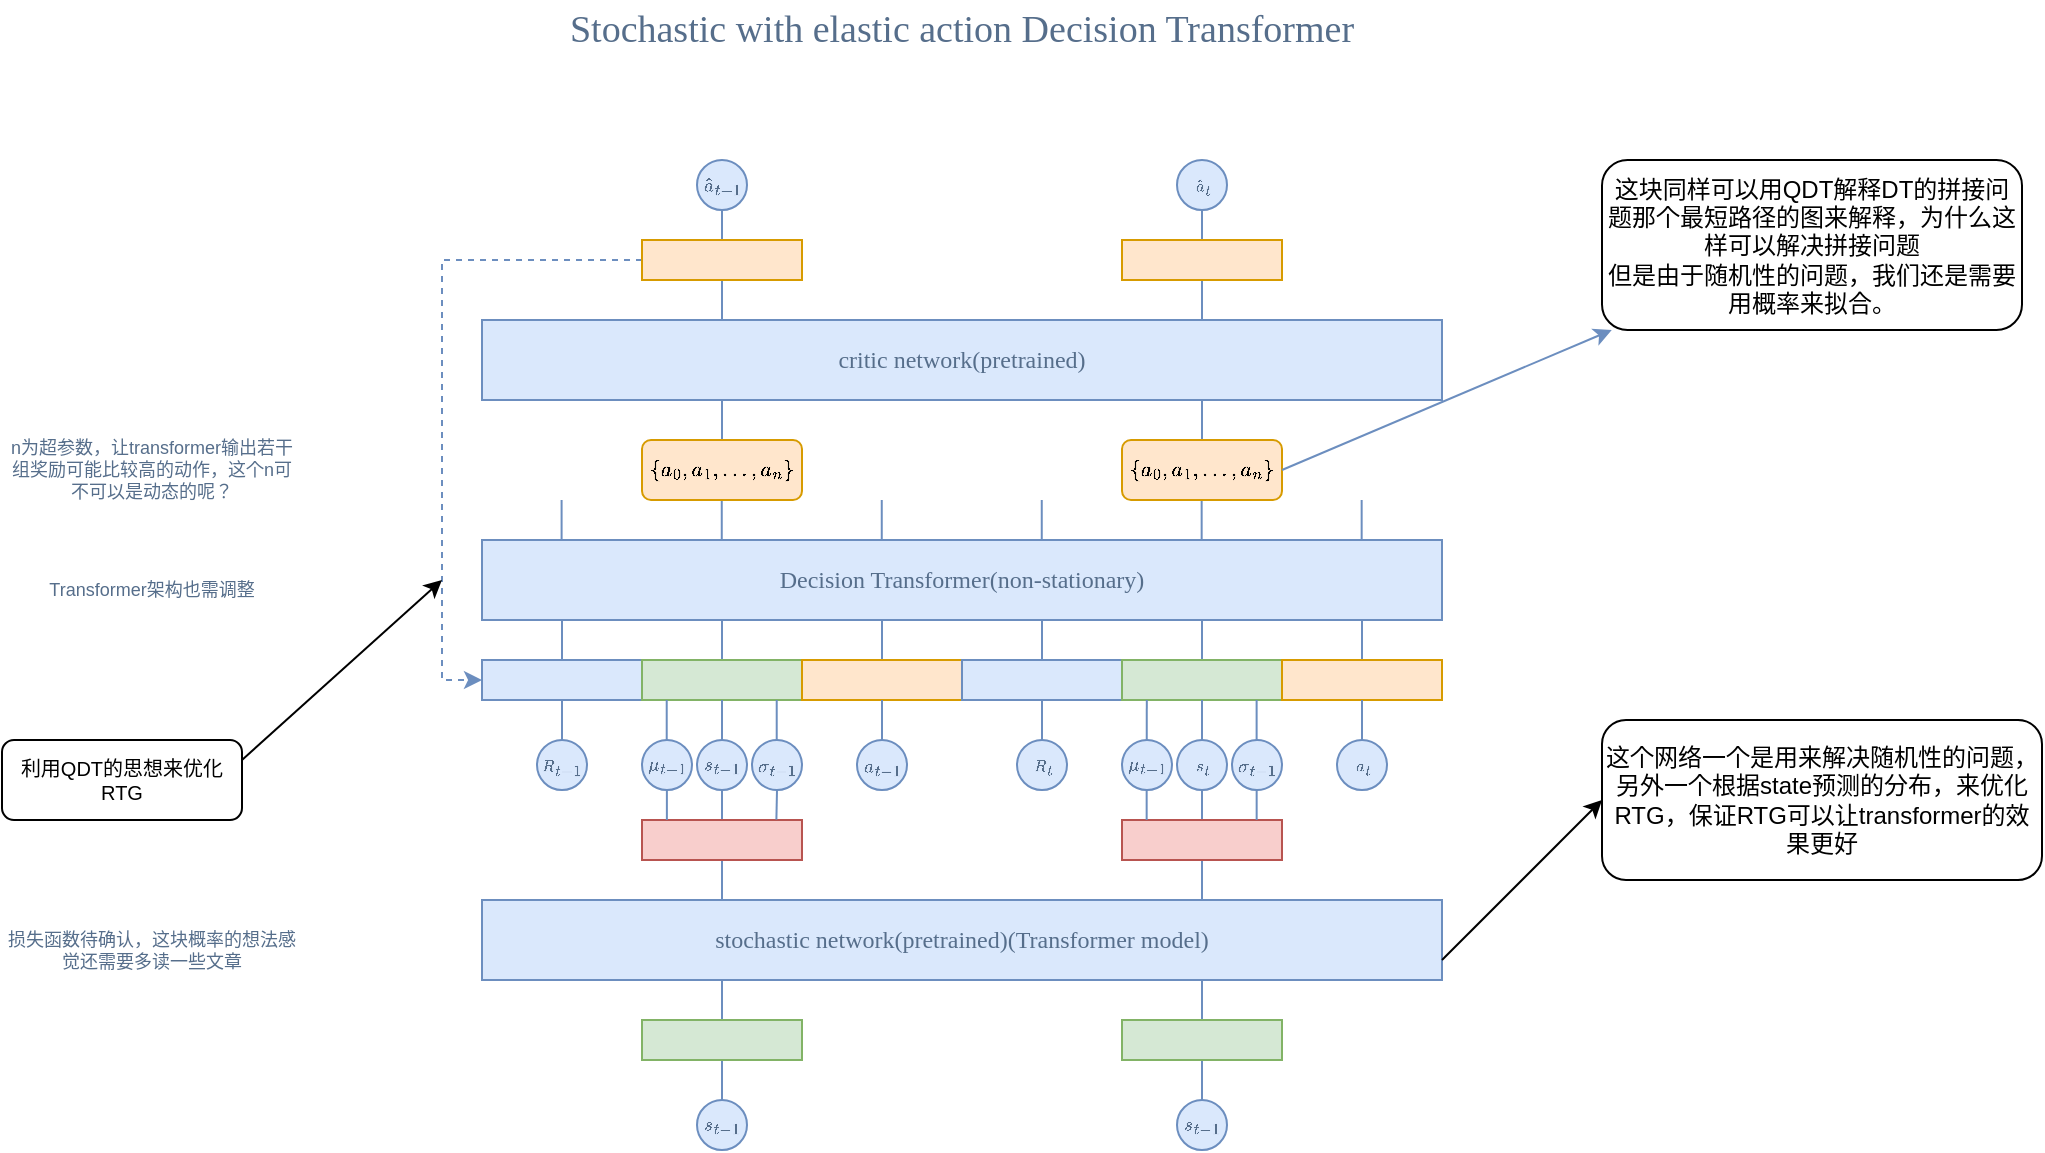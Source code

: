 <mxfile version="24.4.4" type="github">
  <diagram name="第 1 页" id="aqMNl-bvQ39ERQNsg_rg">
    <mxGraphModel dx="2089" dy="714" grid="1" gridSize="10" guides="1" tooltips="1" connect="1" arrows="1" fold="1" page="1" pageScale="1" pageWidth="827" pageHeight="1169" math="1" shadow="0">
      <root>
        <mxCell id="0" />
        <mxCell id="1" parent="0" />
        <mxCell id="5GAEW1r81nBdfO-N4fRW-1" value="Decision Transformer(non-stationary)" style="rounded=0;whiteSpace=wrap;html=1;fillColor=#dae8fc;strokeColor=#6c8ebf;fontFamily=Tahoma;fontStyle=0;fontColor=#566E8B;" vertex="1" parent="1">
          <mxGeometry x="160" y="400" width="480" height="40" as="geometry" />
        </mxCell>
        <mxCell id="5GAEW1r81nBdfO-N4fRW-24" style="edgeStyle=orthogonalEdgeStyle;rounded=0;orthogonalLoop=1;jettySize=auto;html=1;exitX=0.5;exitY=0;exitDx=0;exitDy=0;endArrow=none;endFill=0;fillColor=#dae8fc;strokeColor=#6c8ebf;" edge="1" parent="1" source="5GAEW1r81nBdfO-N4fRW-2">
          <mxGeometry relative="1" as="geometry">
            <mxPoint x="200" y="440" as="targetPoint" />
          </mxGeometry>
        </mxCell>
        <mxCell id="5GAEW1r81nBdfO-N4fRW-2" value="" style="rounded=0;whiteSpace=wrap;html=1;fillColor=#dae8fc;strokeColor=#6c8ebf;" vertex="1" parent="1">
          <mxGeometry x="160" y="460" width="80" height="20" as="geometry" />
        </mxCell>
        <mxCell id="5GAEW1r81nBdfO-N4fRW-17" style="edgeStyle=orthogonalEdgeStyle;rounded=0;orthogonalLoop=1;jettySize=auto;html=1;exitX=0.5;exitY=0;exitDx=0;exitDy=0;entryX=0.25;entryY=1;entryDx=0;entryDy=0;endArrow=none;endFill=0;fillColor=#dae8fc;strokeColor=#6c8ebf;" edge="1" parent="1" source="5GAEW1r81nBdfO-N4fRW-3" target="5GAEW1r81nBdfO-N4fRW-1">
          <mxGeometry relative="1" as="geometry" />
        </mxCell>
        <mxCell id="5GAEW1r81nBdfO-N4fRW-3" value="" style="rounded=0;whiteSpace=wrap;html=1;fillColor=#d5e8d4;strokeColor=#82b366;" vertex="1" parent="1">
          <mxGeometry x="240" y="460" width="80" height="20" as="geometry" />
        </mxCell>
        <mxCell id="5GAEW1r81nBdfO-N4fRW-18" style="edgeStyle=orthogonalEdgeStyle;rounded=0;orthogonalLoop=1;jettySize=auto;html=1;exitX=0.5;exitY=0;exitDx=0;exitDy=0;endArrow=none;endFill=0;fillColor=#dae8fc;strokeColor=#6c8ebf;" edge="1" parent="1" source="5GAEW1r81nBdfO-N4fRW-4">
          <mxGeometry relative="1" as="geometry">
            <mxPoint x="360" y="440" as="targetPoint" />
          </mxGeometry>
        </mxCell>
        <mxCell id="5GAEW1r81nBdfO-N4fRW-4" value="" style="rounded=0;whiteSpace=wrap;html=1;fillColor=#ffe6cc;strokeColor=#d79b00;" vertex="1" parent="1">
          <mxGeometry x="320" y="460" width="80" height="20" as="geometry" />
        </mxCell>
        <mxCell id="5GAEW1r81nBdfO-N4fRW-19" style="edgeStyle=orthogonalEdgeStyle;rounded=0;orthogonalLoop=1;jettySize=auto;html=1;exitX=0.5;exitY=0;exitDx=0;exitDy=0;endArrow=none;endFill=0;fillColor=#dae8fc;strokeColor=#6c8ebf;" edge="1" parent="1" source="5GAEW1r81nBdfO-N4fRW-5">
          <mxGeometry relative="1" as="geometry">
            <mxPoint x="440" y="440" as="targetPoint" />
          </mxGeometry>
        </mxCell>
        <mxCell id="5GAEW1r81nBdfO-N4fRW-5" value="" style="rounded=0;whiteSpace=wrap;html=1;fillColor=#dae8fc;strokeColor=#6c8ebf;" vertex="1" parent="1">
          <mxGeometry x="400" y="460" width="80" height="20" as="geometry" />
        </mxCell>
        <mxCell id="5GAEW1r81nBdfO-N4fRW-20" style="edgeStyle=orthogonalEdgeStyle;rounded=0;orthogonalLoop=1;jettySize=auto;html=1;exitX=0.5;exitY=0;exitDx=0;exitDy=0;entryX=0.75;entryY=1;entryDx=0;entryDy=0;endArrow=none;endFill=0;fillColor=#dae8fc;strokeColor=#6c8ebf;" edge="1" parent="1" source="5GAEW1r81nBdfO-N4fRW-6" target="5GAEW1r81nBdfO-N4fRW-1">
          <mxGeometry relative="1" as="geometry" />
        </mxCell>
        <mxCell id="5GAEW1r81nBdfO-N4fRW-6" value="" style="rounded=0;whiteSpace=wrap;html=1;fillColor=#d5e8d4;strokeColor=#82b366;" vertex="1" parent="1">
          <mxGeometry x="480" y="460" width="80" height="20" as="geometry" />
        </mxCell>
        <mxCell id="5GAEW1r81nBdfO-N4fRW-21" style="edgeStyle=orthogonalEdgeStyle;rounded=0;orthogonalLoop=1;jettySize=auto;html=1;exitX=0.5;exitY=0;exitDx=0;exitDy=0;endArrow=none;endFill=0;fillColor=#dae8fc;strokeColor=#6c8ebf;" edge="1" parent="1" source="5GAEW1r81nBdfO-N4fRW-7">
          <mxGeometry relative="1" as="geometry">
            <mxPoint x="600" y="440" as="targetPoint" />
          </mxGeometry>
        </mxCell>
        <mxCell id="5GAEW1r81nBdfO-N4fRW-7" value="" style="rounded=0;whiteSpace=wrap;html=1;fillColor=#ffe6cc;strokeColor=#d79b00;" vertex="1" parent="1">
          <mxGeometry x="560" y="460" width="80" height="20" as="geometry" />
        </mxCell>
        <mxCell id="5GAEW1r81nBdfO-N4fRW-25" style="edgeStyle=orthogonalEdgeStyle;rounded=0;orthogonalLoop=1;jettySize=auto;html=1;exitX=0.5;exitY=0;exitDx=0;exitDy=0;entryX=0.5;entryY=1;entryDx=0;entryDy=0;endArrow=none;endFill=0;fillColor=#dae8fc;strokeColor=#6c8ebf;" edge="1" parent="1" source="5GAEW1r81nBdfO-N4fRW-22" target="5GAEW1r81nBdfO-N4fRW-2">
          <mxGeometry relative="1" as="geometry" />
        </mxCell>
        <mxCell id="5GAEW1r81nBdfO-N4fRW-22" value="$$R_{t-1}$$" style="ellipse;whiteSpace=wrap;html=1;aspect=fixed;fillColor=#dae8fc;strokeColor=#6c8ebf;fontSize=8;fontFamily=Tahoma;fontColor=#566E8B;" vertex="1" parent="1">
          <mxGeometry x="187.5" y="500" width="25" height="25" as="geometry" />
        </mxCell>
        <mxCell id="5GAEW1r81nBdfO-N4fRW-31" style="edgeStyle=orthogonalEdgeStyle;rounded=0;orthogonalLoop=1;jettySize=auto;html=1;exitX=0.5;exitY=0;exitDx=0;exitDy=0;entryX=0.5;entryY=1;entryDx=0;entryDy=0;endArrow=none;endFill=0;fillColor=#dae8fc;strokeColor=#6c8ebf;" edge="1" parent="1" source="5GAEW1r81nBdfO-N4fRW-26" target="5GAEW1r81nBdfO-N4fRW-3">
          <mxGeometry relative="1" as="geometry" />
        </mxCell>
        <mxCell id="5GAEW1r81nBdfO-N4fRW-85" style="edgeStyle=orthogonalEdgeStyle;rounded=0;orthogonalLoop=1;jettySize=auto;html=1;exitX=0.5;exitY=1;exitDx=0;exitDy=0;entryX=0.5;entryY=0;entryDx=0;entryDy=0;fillColor=#dae8fc;strokeColor=#6c8ebf;endArrow=none;endFill=0;" edge="1" parent="1" source="5GAEW1r81nBdfO-N4fRW-26" target="5GAEW1r81nBdfO-N4fRW-79">
          <mxGeometry relative="1" as="geometry" />
        </mxCell>
        <mxCell id="5GAEW1r81nBdfO-N4fRW-26" value="$$s_{t-1}$$" style="ellipse;whiteSpace=wrap;html=1;aspect=fixed;fillColor=#dae8fc;strokeColor=#6c8ebf;fontSize=8;fontColor=#566E8B;" vertex="1" parent="1">
          <mxGeometry x="267.5" y="500" width="25" height="25" as="geometry" />
        </mxCell>
        <mxCell id="5GAEW1r81nBdfO-N4fRW-32" style="edgeStyle=orthogonalEdgeStyle;rounded=0;orthogonalLoop=1;jettySize=auto;html=1;exitX=0.5;exitY=0;exitDx=0;exitDy=0;entryX=0.5;entryY=1;entryDx=0;entryDy=0;endArrow=none;endFill=0;fillColor=#dae8fc;strokeColor=#6c8ebf;" edge="1" parent="1" source="5GAEW1r81nBdfO-N4fRW-27" target="5GAEW1r81nBdfO-N4fRW-4">
          <mxGeometry relative="1" as="geometry" />
        </mxCell>
        <mxCell id="5GAEW1r81nBdfO-N4fRW-27" value="$$a_{t-1}$$" style="ellipse;whiteSpace=wrap;html=1;aspect=fixed;fillColor=#dae8fc;strokeColor=#6c8ebf;fontSize=8;fontColor=#566E8B;" vertex="1" parent="1">
          <mxGeometry x="347.5" y="500" width="25" height="25" as="geometry" />
        </mxCell>
        <mxCell id="5GAEW1r81nBdfO-N4fRW-33" style="edgeStyle=orthogonalEdgeStyle;rounded=0;orthogonalLoop=1;jettySize=auto;html=1;exitX=0.5;exitY=0;exitDx=0;exitDy=0;entryX=0.5;entryY=1;entryDx=0;entryDy=0;fillColor=#dae8fc;strokeColor=#6c8ebf;endArrow=none;endFill=0;" edge="1" parent="1" source="5GAEW1r81nBdfO-N4fRW-28" target="5GAEW1r81nBdfO-N4fRW-5">
          <mxGeometry relative="1" as="geometry" />
        </mxCell>
        <mxCell id="5GAEW1r81nBdfO-N4fRW-28" value="&lt;span style=&quot;font-family: Tahoma;&quot;&gt;$$R_{t}$$&lt;/span&gt;" style="ellipse;whiteSpace=wrap;html=1;aspect=fixed;fillColor=#dae8fc;strokeColor=#6c8ebf;fontSize=8;fontColor=#566E8B;" vertex="1" parent="1">
          <mxGeometry x="427.5" y="500" width="25" height="25" as="geometry" />
        </mxCell>
        <mxCell id="5GAEW1r81nBdfO-N4fRW-34" style="edgeStyle=orthogonalEdgeStyle;rounded=0;orthogonalLoop=1;jettySize=auto;html=1;exitX=0.5;exitY=0;exitDx=0;exitDy=0;entryX=0.5;entryY=1;entryDx=0;entryDy=0;endArrow=none;endFill=0;fillColor=#dae8fc;strokeColor=#6c8ebf;" edge="1" parent="1" source="5GAEW1r81nBdfO-N4fRW-29" target="5GAEW1r81nBdfO-N4fRW-6">
          <mxGeometry relative="1" as="geometry" />
        </mxCell>
        <mxCell id="5GAEW1r81nBdfO-N4fRW-98" style="edgeStyle=orthogonalEdgeStyle;rounded=0;orthogonalLoop=1;jettySize=auto;html=1;exitX=0.5;exitY=1;exitDx=0;exitDy=0;entryX=0.5;entryY=0;entryDx=0;entryDy=0;fillColor=#dae8fc;strokeColor=#6c8ebf;endArrow=none;endFill=0;" edge="1" parent="1" source="5GAEW1r81nBdfO-N4fRW-29" target="5GAEW1r81nBdfO-N4fRW-82">
          <mxGeometry relative="1" as="geometry" />
        </mxCell>
        <mxCell id="5GAEW1r81nBdfO-N4fRW-29" value="&lt;span style=&quot;font-family: Tahoma;&quot;&gt;$$s_{t}$$&lt;/span&gt;" style="ellipse;whiteSpace=wrap;html=1;aspect=fixed;fillColor=#dae8fc;strokeColor=#6c8ebf;fontSize=8;fontColor=#566E8B;" vertex="1" parent="1">
          <mxGeometry x="507.5" y="500" width="25" height="25" as="geometry" />
        </mxCell>
        <mxCell id="5GAEW1r81nBdfO-N4fRW-35" style="edgeStyle=orthogonalEdgeStyle;rounded=0;orthogonalLoop=1;jettySize=auto;html=1;exitX=0.5;exitY=0;exitDx=0;exitDy=0;entryX=0.5;entryY=1;entryDx=0;entryDy=0;endArrow=none;endFill=0;fillColor=#dae8fc;strokeColor=#6c8ebf;" edge="1" parent="1" source="5GAEW1r81nBdfO-N4fRW-30" target="5GAEW1r81nBdfO-N4fRW-7">
          <mxGeometry relative="1" as="geometry" />
        </mxCell>
        <mxCell id="5GAEW1r81nBdfO-N4fRW-30" value="&lt;span style=&quot;font-family: Tahoma;&quot;&gt;$$a_{t}$$&lt;/span&gt;" style="ellipse;whiteSpace=wrap;html=1;aspect=fixed;fillColor=#dae8fc;strokeColor=#6c8ebf;fontSize=8;fontColor=#566E8B;" vertex="1" parent="1">
          <mxGeometry x="587.5" y="500" width="25" height="25" as="geometry" />
        </mxCell>
        <mxCell id="5GAEW1r81nBdfO-N4fRW-36" style="edgeStyle=orthogonalEdgeStyle;rounded=0;orthogonalLoop=1;jettySize=auto;html=1;exitX=0.5;exitY=0;exitDx=0;exitDy=0;endArrow=none;endFill=0;fillColor=#dae8fc;strokeColor=#6c8ebf;" edge="1" parent="1">
          <mxGeometry relative="1" as="geometry">
            <mxPoint x="199.8" y="380" as="targetPoint" />
            <mxPoint x="199.8" y="400" as="sourcePoint" />
          </mxGeometry>
        </mxCell>
        <mxCell id="5GAEW1r81nBdfO-N4fRW-37" style="edgeStyle=orthogonalEdgeStyle;rounded=0;orthogonalLoop=1;jettySize=auto;html=1;exitX=0.5;exitY=0;exitDx=0;exitDy=0;endArrow=none;endFill=0;fillColor=#dae8fc;strokeColor=#6c8ebf;" edge="1" parent="1">
          <mxGeometry relative="1" as="geometry">
            <mxPoint x="519.83" y="380" as="targetPoint" />
            <mxPoint x="519.83" y="400" as="sourcePoint" />
          </mxGeometry>
        </mxCell>
        <mxCell id="5GAEW1r81nBdfO-N4fRW-38" style="edgeStyle=orthogonalEdgeStyle;rounded=0;orthogonalLoop=1;jettySize=auto;html=1;exitX=0.5;exitY=0;exitDx=0;exitDy=0;endArrow=none;endFill=0;fillColor=#dae8fc;strokeColor=#6c8ebf;" edge="1" parent="1">
          <mxGeometry relative="1" as="geometry">
            <mxPoint x="279.88" y="380" as="targetPoint" />
            <mxPoint x="279.88" y="400" as="sourcePoint" />
          </mxGeometry>
        </mxCell>
        <mxCell id="5GAEW1r81nBdfO-N4fRW-41" style="edgeStyle=orthogonalEdgeStyle;rounded=0;orthogonalLoop=1;jettySize=auto;html=1;exitX=0.5;exitY=0;exitDx=0;exitDy=0;endArrow=none;endFill=0;fillColor=#dae8fc;strokeColor=#6c8ebf;" edge="1" parent="1">
          <mxGeometry relative="1" as="geometry">
            <mxPoint x="599.83" y="380" as="targetPoint" />
            <mxPoint x="599.83" y="400" as="sourcePoint" />
          </mxGeometry>
        </mxCell>
        <mxCell id="5GAEW1r81nBdfO-N4fRW-42" style="edgeStyle=orthogonalEdgeStyle;rounded=0;orthogonalLoop=1;jettySize=auto;html=1;exitX=0.5;exitY=0;exitDx=0;exitDy=0;endArrow=none;endFill=0;fillColor=#dae8fc;strokeColor=#6c8ebf;" edge="1" parent="1">
          <mxGeometry relative="1" as="geometry">
            <mxPoint x="359.88" y="380" as="targetPoint" />
            <mxPoint x="359.88" y="400" as="sourcePoint" />
          </mxGeometry>
        </mxCell>
        <mxCell id="5GAEW1r81nBdfO-N4fRW-44" style="edgeStyle=orthogonalEdgeStyle;rounded=0;orthogonalLoop=1;jettySize=auto;html=1;exitX=0.5;exitY=0;exitDx=0;exitDy=0;endArrow=none;endFill=0;fillColor=#dae8fc;strokeColor=#6c8ebf;" edge="1" parent="1">
          <mxGeometry relative="1" as="geometry">
            <mxPoint x="439.88" y="380" as="targetPoint" />
            <mxPoint x="439.88" y="400" as="sourcePoint" />
          </mxGeometry>
        </mxCell>
        <mxCell id="5GAEW1r81nBdfO-N4fRW-50" style="edgeStyle=orthogonalEdgeStyle;rounded=0;orthogonalLoop=1;jettySize=auto;html=1;exitX=0.5;exitY=0;exitDx=0;exitDy=0;entryX=0.25;entryY=1;entryDx=0;entryDy=0;endArrow=none;endFill=0;fillColor=#dae8fc;strokeColor=#6c8ebf;" edge="1" parent="1" source="5GAEW1r81nBdfO-N4fRW-45" target="5GAEW1r81nBdfO-N4fRW-48">
          <mxGeometry relative="1" as="geometry">
            <mxPoint x="280.111" y="270" as="targetPoint" />
          </mxGeometry>
        </mxCell>
        <mxCell id="5GAEW1r81nBdfO-N4fRW-45" value="$$\{a_0, a_1,...,a_n\}$$" style="rounded=1;whiteSpace=wrap;html=1;fillColor=#ffe6cc;strokeColor=#d79b00;fontSize=9;" vertex="1" parent="1">
          <mxGeometry x="240" y="350" width="80" height="30" as="geometry" />
        </mxCell>
        <mxCell id="5GAEW1r81nBdfO-N4fRW-51" style="edgeStyle=orthogonalEdgeStyle;rounded=0;orthogonalLoop=1;jettySize=auto;html=1;exitX=0.5;exitY=0;exitDx=0;exitDy=0;entryX=0.75;entryY=1;entryDx=0;entryDy=0;endArrow=none;endFill=0;fillColor=#dae8fc;strokeColor=#6c8ebf;" edge="1" parent="1" source="5GAEW1r81nBdfO-N4fRW-46" target="5GAEW1r81nBdfO-N4fRW-48">
          <mxGeometry relative="1" as="geometry">
            <mxPoint x="520.111" y="250" as="targetPoint" />
          </mxGeometry>
        </mxCell>
        <mxCell id="5GAEW1r81nBdfO-N4fRW-46" value="&lt;span style=&quot;font-size: 9px;&quot;&gt;$$\{a_0, a_1,...,a_n\}$$&lt;/span&gt;" style="rounded=1;whiteSpace=wrap;html=1;fillColor=#ffe6cc;strokeColor=#d79b00;" vertex="1" parent="1">
          <mxGeometry x="480" y="350" width="80" height="30" as="geometry" />
        </mxCell>
        <mxCell id="5GAEW1r81nBdfO-N4fRW-47" value="n为超参数，让transformer输出若干组奖励可能比较高的动作，这个n可不可以是动态的呢？" style="text;html=1;align=center;verticalAlign=middle;whiteSpace=wrap;rounded=0;fontSize=9;fontColor=#566E8B;" vertex="1" parent="1">
          <mxGeometry x="-80" y="350" width="150" height="30" as="geometry" />
        </mxCell>
        <mxCell id="5GAEW1r81nBdfO-N4fRW-59" style="edgeStyle=orthogonalEdgeStyle;rounded=0;orthogonalLoop=1;jettySize=auto;html=1;exitX=0.25;exitY=0;exitDx=0;exitDy=0;entryX=0.5;entryY=1;entryDx=0;entryDy=0;endArrow=none;endFill=0;fillColor=#dae8fc;strokeColor=#6c8ebf;" edge="1" parent="1" source="5GAEW1r81nBdfO-N4fRW-48" target="5GAEW1r81nBdfO-N4fRW-57">
          <mxGeometry relative="1" as="geometry" />
        </mxCell>
        <mxCell id="5GAEW1r81nBdfO-N4fRW-61" style="edgeStyle=orthogonalEdgeStyle;rounded=0;orthogonalLoop=1;jettySize=auto;html=1;exitX=0.75;exitY=0;exitDx=0;exitDy=0;entryX=0.5;entryY=1;entryDx=0;entryDy=0;endArrow=none;endFill=0;fillColor=#dae8fc;strokeColor=#6c8ebf;" edge="1" parent="1" source="5GAEW1r81nBdfO-N4fRW-48" target="5GAEW1r81nBdfO-N4fRW-58">
          <mxGeometry relative="1" as="geometry" />
        </mxCell>
        <mxCell id="5GAEW1r81nBdfO-N4fRW-48" value="critic network(pretrained)" style="rounded=0;whiteSpace=wrap;html=1;fillColor=#dae8fc;strokeColor=#6c8ebf;fontFamily=Tahoma;fontStyle=0;fontColor=#566E8B;" vertex="1" parent="1">
          <mxGeometry x="160" y="290" width="480" height="40" as="geometry" />
        </mxCell>
        <mxCell id="5GAEW1r81nBdfO-N4fRW-97" style="edgeStyle=orthogonalEdgeStyle;rounded=0;orthogonalLoop=1;jettySize=auto;html=1;exitX=0.75;exitY=0;exitDx=0;exitDy=0;entryX=0.5;entryY=1;entryDx=0;entryDy=0;endArrow=none;endFill=0;fillColor=#dae8fc;strokeColor=#6c8ebf;" edge="1" parent="1" source="5GAEW1r81nBdfO-N4fRW-49" target="5GAEW1r81nBdfO-N4fRW-82">
          <mxGeometry relative="1" as="geometry" />
        </mxCell>
        <mxCell id="5GAEW1r81nBdfO-N4fRW-49" value="stochastic network(pretrained)(Transformer model)" style="rounded=0;whiteSpace=wrap;html=1;fillColor=#dae8fc;strokeColor=#6c8ebf;fontFamily=Tahoma;fontStyle=0;fontColor=#566E8B;" vertex="1" parent="1">
          <mxGeometry x="160" y="580" width="480" height="40" as="geometry" />
        </mxCell>
        <mxCell id="5GAEW1r81nBdfO-N4fRW-52" value="$$\hat{a}_{t-1}$$" style="ellipse;whiteSpace=wrap;html=1;aspect=fixed;fillColor=#dae8fc;strokeColor=#6c8ebf;fontSize=8;fontColor=#566E8B;" vertex="1" parent="1">
          <mxGeometry x="267.5" y="210" width="25" height="25" as="geometry" />
        </mxCell>
        <mxCell id="5GAEW1r81nBdfO-N4fRW-54" value="&lt;span style=&quot;font-family: Tahoma;&quot;&gt;$$\hat{a}_{t}$$&lt;/span&gt;" style="ellipse;whiteSpace=wrap;html=1;aspect=fixed;fillColor=#dae8fc;strokeColor=#6c8ebf;fontSize=8;fontColor=#566E8B;" vertex="1" parent="1">
          <mxGeometry x="507.5" y="210" width="25" height="25" as="geometry" />
        </mxCell>
        <mxCell id="5GAEW1r81nBdfO-N4fRW-60" style="edgeStyle=orthogonalEdgeStyle;rounded=0;orthogonalLoop=1;jettySize=auto;html=1;exitX=0.5;exitY=0;exitDx=0;exitDy=0;entryX=0.5;entryY=1;entryDx=0;entryDy=0;endArrow=none;endFill=0;fillColor=#dae8fc;strokeColor=#6c8ebf;" edge="1" parent="1" source="5GAEW1r81nBdfO-N4fRW-57" target="5GAEW1r81nBdfO-N4fRW-52">
          <mxGeometry relative="1" as="geometry" />
        </mxCell>
        <mxCell id="5GAEW1r81nBdfO-N4fRW-104" style="edgeStyle=orthogonalEdgeStyle;rounded=0;orthogonalLoop=1;jettySize=auto;html=1;exitX=0;exitY=0.5;exitDx=0;exitDy=0;entryX=0;entryY=0.5;entryDx=0;entryDy=0;dashed=1;fillColor=#dae8fc;strokeColor=#6c8ebf;" edge="1" parent="1" source="5GAEW1r81nBdfO-N4fRW-57" target="5GAEW1r81nBdfO-N4fRW-2">
          <mxGeometry relative="1" as="geometry" />
        </mxCell>
        <mxCell id="5GAEW1r81nBdfO-N4fRW-57" value="" style="rounded=0;whiteSpace=wrap;html=1;fillColor=#ffe6cc;strokeColor=#d79b00;" vertex="1" parent="1">
          <mxGeometry x="240" y="250" width="80" height="20" as="geometry" />
        </mxCell>
        <mxCell id="5GAEW1r81nBdfO-N4fRW-62" style="edgeStyle=orthogonalEdgeStyle;rounded=0;orthogonalLoop=1;jettySize=auto;html=1;exitX=0.5;exitY=0;exitDx=0;exitDy=0;entryX=0.5;entryY=1;entryDx=0;entryDy=0;endArrow=none;endFill=0;fillColor=#dae8fc;strokeColor=#6c8ebf;" edge="1" parent="1" source="5GAEW1r81nBdfO-N4fRW-58" target="5GAEW1r81nBdfO-N4fRW-54">
          <mxGeometry relative="1" as="geometry" />
        </mxCell>
        <mxCell id="5GAEW1r81nBdfO-N4fRW-58" value="" style="rounded=0;whiteSpace=wrap;html=1;fillColor=#ffe6cc;strokeColor=#d79b00;" vertex="1" parent="1">
          <mxGeometry x="480" y="250" width="80" height="20" as="geometry" />
        </mxCell>
        <mxCell id="5GAEW1r81nBdfO-N4fRW-63" value="损失函数待确认，这块概率的想法感觉还需要多读一些文章" style="text;html=1;align=center;verticalAlign=middle;whiteSpace=wrap;rounded=0;fontSize=9;fontColor=#566E8B;" vertex="1" parent="1">
          <mxGeometry x="-80" y="590" width="150" height="30" as="geometry" />
        </mxCell>
        <mxCell id="5GAEW1r81nBdfO-N4fRW-64" value="Transformer架构也需调整" style="text;html=1;align=center;verticalAlign=middle;whiteSpace=wrap;rounded=0;fontSize=9;fontColor=#566E8B;" vertex="1" parent="1">
          <mxGeometry x="-80" y="410" width="150" height="30" as="geometry" />
        </mxCell>
        <mxCell id="5GAEW1r81nBdfO-N4fRW-66" value="" style="endArrow=classic;html=1;rounded=0;fillColor=#dae8fc;strokeColor=#6c8ebf;exitX=1;exitY=0.5;exitDx=0;exitDy=0;" edge="1" parent="1" source="5GAEW1r81nBdfO-N4fRW-46" target="5GAEW1r81nBdfO-N4fRW-67">
          <mxGeometry width="50" height="50" relative="1" as="geometry">
            <mxPoint x="730" y="320" as="sourcePoint" />
            <mxPoint x="580" y="360" as="targetPoint" />
          </mxGeometry>
        </mxCell>
        <mxCell id="5GAEW1r81nBdfO-N4fRW-67" value="这块同样可以用QDT解释DT的拼接问题那个最短路径的图来解释，为什么这样可以解决拼接问题&lt;div&gt;但是由于随机性的问题，我们还是需要用概率来拟合。&lt;/div&gt;" style="rounded=1;whiteSpace=wrap;html=1;" vertex="1" parent="1">
          <mxGeometry x="720" y="210" width="210" height="85" as="geometry" />
        </mxCell>
        <mxCell id="5GAEW1r81nBdfO-N4fRW-69" value="Stochastic with elastic action Decision Transformer" style="text;html=1;align=center;verticalAlign=middle;whiteSpace=wrap;rounded=0;fontSize=19;fontFamily=Tahoma;fontColor=#566E8B;" vertex="1" parent="1">
          <mxGeometry x="160" y="130" width="480" height="30" as="geometry" />
        </mxCell>
        <mxCell id="5GAEW1r81nBdfO-N4fRW-70" value="这个网络一个是用来解决随机性的问题，&lt;div&gt;另外一个根据state预测的分布，来优化RTG，保证RTG可以让transformer的效果更好&lt;/div&gt;" style="rounded=1;whiteSpace=wrap;html=1;" vertex="1" parent="1">
          <mxGeometry x="720" y="490" width="220" height="80" as="geometry" />
        </mxCell>
        <mxCell id="5GAEW1r81nBdfO-N4fRW-71" value="" style="endArrow=classic;html=1;rounded=0;entryX=0;entryY=0.5;entryDx=0;entryDy=0;fontColor=#566E8B;" edge="1" parent="1" target="5GAEW1r81nBdfO-N4fRW-70">
          <mxGeometry width="50" height="50" relative="1" as="geometry">
            <mxPoint x="640" y="610" as="sourcePoint" />
            <mxPoint x="690" y="560" as="targetPoint" />
          </mxGeometry>
        </mxCell>
        <mxCell id="5GAEW1r81nBdfO-N4fRW-72" value="$$\mu_{t-1}$$" style="ellipse;whiteSpace=wrap;html=1;aspect=fixed;fillColor=#dae8fc;strokeColor=#6c8ebf;fontSize=8;fontColor=#566E8B;" vertex="1" parent="1">
          <mxGeometry x="240" y="500" width="25" height="25" as="geometry" />
        </mxCell>
        <mxCell id="5GAEW1r81nBdfO-N4fRW-80" style="edgeStyle=orthogonalEdgeStyle;rounded=0;orthogonalLoop=1;jettySize=auto;html=1;exitX=0.5;exitY=0;exitDx=0;exitDy=0;entryX=0.5;entryY=1;entryDx=0;entryDy=0;endArrow=none;endFill=0;fillColor=#dae8fc;strokeColor=#6c8ebf;" edge="1" parent="1" source="5GAEW1r81nBdfO-N4fRW-73" target="5GAEW1r81nBdfO-N4fRW-78">
          <mxGeometry relative="1" as="geometry" />
        </mxCell>
        <mxCell id="5GAEW1r81nBdfO-N4fRW-73" value="$$s_{t-1}$$" style="ellipse;whiteSpace=wrap;html=1;aspect=fixed;fillColor=#dae8fc;strokeColor=#6c8ebf;fontSize=8;fontColor=#566E8B;" vertex="1" parent="1">
          <mxGeometry x="267.5" y="680" width="25" height="25" as="geometry" />
        </mxCell>
        <mxCell id="5GAEW1r81nBdfO-N4fRW-74" value="$$\sigma_{t-1}$$" style="ellipse;whiteSpace=wrap;html=1;aspect=fixed;fillColor=#dae8fc;strokeColor=#6c8ebf;fontSize=8;fontColor=#566E8B;" vertex="1" parent="1">
          <mxGeometry x="295" y="500" width="25" height="25" as="geometry" />
        </mxCell>
        <mxCell id="5GAEW1r81nBdfO-N4fRW-75" value="$$\mu_{t-1}$$" style="ellipse;whiteSpace=wrap;html=1;aspect=fixed;fillColor=#dae8fc;strokeColor=#6c8ebf;fontSize=8;fontColor=#566E8B;" vertex="1" parent="1">
          <mxGeometry x="480" y="500" width="25" height="25" as="geometry" />
        </mxCell>
        <mxCell id="5GAEW1r81nBdfO-N4fRW-76" value="$$\sigma_{t-1}$$" style="ellipse;whiteSpace=wrap;html=1;aspect=fixed;fillColor=#dae8fc;strokeColor=#6c8ebf;fontSize=8;fontColor=#566E8B;" vertex="1" parent="1">
          <mxGeometry x="535" y="500" width="25" height="25" as="geometry" />
        </mxCell>
        <mxCell id="5GAEW1r81nBdfO-N4fRW-95" style="edgeStyle=orthogonalEdgeStyle;rounded=0;orthogonalLoop=1;jettySize=auto;html=1;exitX=0.5;exitY=0;exitDx=0;exitDy=0;entryX=0.5;entryY=1;entryDx=0;entryDy=0;endArrow=none;endFill=0;fillColor=#dae8fc;strokeColor=#6c8ebf;" edge="1" parent="1" source="5GAEW1r81nBdfO-N4fRW-77" target="5GAEW1r81nBdfO-N4fRW-83">
          <mxGeometry relative="1" as="geometry" />
        </mxCell>
        <mxCell id="5GAEW1r81nBdfO-N4fRW-77" value="$$s_{t-1}$$" style="ellipse;whiteSpace=wrap;html=1;aspect=fixed;fillColor=#dae8fc;strokeColor=#6c8ebf;fontSize=8;fontColor=#566E8B;" vertex="1" parent="1">
          <mxGeometry x="507.5" y="680" width="25" height="25" as="geometry" />
        </mxCell>
        <mxCell id="5GAEW1r81nBdfO-N4fRW-81" style="edgeStyle=orthogonalEdgeStyle;rounded=0;orthogonalLoop=1;jettySize=auto;html=1;exitX=0.5;exitY=0;exitDx=0;exitDy=0;entryX=0.25;entryY=1;entryDx=0;entryDy=0;endArrow=none;endFill=0;fillColor=#dae8fc;strokeColor=#6c8ebf;" edge="1" parent="1" source="5GAEW1r81nBdfO-N4fRW-78" target="5GAEW1r81nBdfO-N4fRW-49">
          <mxGeometry relative="1" as="geometry" />
        </mxCell>
        <mxCell id="5GAEW1r81nBdfO-N4fRW-78" value="" style="rounded=0;whiteSpace=wrap;html=1;fillColor=#d5e8d4;strokeColor=#82b366;" vertex="1" parent="1">
          <mxGeometry x="240" y="640" width="80" height="20" as="geometry" />
        </mxCell>
        <mxCell id="5GAEW1r81nBdfO-N4fRW-89" style="edgeStyle=orthogonalEdgeStyle;rounded=0;orthogonalLoop=1;jettySize=auto;html=1;exitX=0.5;exitY=1;exitDx=0;exitDy=0;entryX=0.25;entryY=0;entryDx=0;entryDy=0;endArrow=none;endFill=0;fillColor=#dae8fc;strokeColor=#6c8ebf;" edge="1" parent="1" source="5GAEW1r81nBdfO-N4fRW-79" target="5GAEW1r81nBdfO-N4fRW-49">
          <mxGeometry relative="1" as="geometry" />
        </mxCell>
        <mxCell id="5GAEW1r81nBdfO-N4fRW-79" value="" style="rounded=0;whiteSpace=wrap;html=1;fillColor=#f8cecc;strokeColor=#b85450;" vertex="1" parent="1">
          <mxGeometry x="240" y="540" width="80" height="20" as="geometry" />
        </mxCell>
        <mxCell id="5GAEW1r81nBdfO-N4fRW-82" value="" style="rounded=0;whiteSpace=wrap;html=1;fillColor=#f8cecc;strokeColor=#b85450;" vertex="1" parent="1">
          <mxGeometry x="480" y="540" width="80" height="20" as="geometry" />
        </mxCell>
        <mxCell id="5GAEW1r81nBdfO-N4fRW-96" style="edgeStyle=orthogonalEdgeStyle;rounded=0;orthogonalLoop=1;jettySize=auto;html=1;exitX=0.5;exitY=0;exitDx=0;exitDy=0;entryX=0.75;entryY=1;entryDx=0;entryDy=0;endArrow=none;endFill=0;fillColor=#dae8fc;strokeColor=#6c8ebf;" edge="1" parent="1" source="5GAEW1r81nBdfO-N4fRW-83" target="5GAEW1r81nBdfO-N4fRW-49">
          <mxGeometry relative="1" as="geometry" />
        </mxCell>
        <mxCell id="5GAEW1r81nBdfO-N4fRW-83" value="" style="rounded=0;whiteSpace=wrap;html=1;fillColor=#d5e8d4;strokeColor=#82b366;" vertex="1" parent="1">
          <mxGeometry x="480" y="640" width="80" height="20" as="geometry" />
        </mxCell>
        <mxCell id="5GAEW1r81nBdfO-N4fRW-86" style="edgeStyle=orthogonalEdgeStyle;rounded=0;orthogonalLoop=1;jettySize=auto;html=1;exitX=0.5;exitY=1;exitDx=0;exitDy=0;entryX=0.84;entryY=-0.009;entryDx=0;entryDy=0;entryPerimeter=0;endArrow=none;endFill=0;fillColor=#dae8fc;strokeColor=#6c8ebf;" edge="1" parent="1" source="5GAEW1r81nBdfO-N4fRW-74" target="5GAEW1r81nBdfO-N4fRW-79">
          <mxGeometry relative="1" as="geometry" />
        </mxCell>
        <mxCell id="5GAEW1r81nBdfO-N4fRW-91" style="edgeStyle=orthogonalEdgeStyle;rounded=0;orthogonalLoop=1;jettySize=auto;html=1;exitX=0.5;exitY=0;exitDx=0;exitDy=0;entryX=0.5;entryY=1;entryDx=0;entryDy=0;endArrow=none;endFill=0;fillColor=#dae8fc;strokeColor=#6c8ebf;" edge="1" parent="1">
          <mxGeometry relative="1" as="geometry">
            <mxPoint x="307.36" y="500" as="sourcePoint" />
            <mxPoint x="307.36" y="480" as="targetPoint" />
          </mxGeometry>
        </mxCell>
        <mxCell id="5GAEW1r81nBdfO-N4fRW-93" style="edgeStyle=orthogonalEdgeStyle;rounded=0;orthogonalLoop=1;jettySize=auto;html=1;exitX=0.5;exitY=0;exitDx=0;exitDy=0;entryX=0.5;entryY=1;entryDx=0;entryDy=0;endArrow=none;endFill=0;fillColor=#dae8fc;strokeColor=#6c8ebf;" edge="1" parent="1">
          <mxGeometry relative="1" as="geometry">
            <mxPoint x="252.36" y="500" as="sourcePoint" />
            <mxPoint x="252.36" y="480" as="targetPoint" />
          </mxGeometry>
        </mxCell>
        <mxCell id="5GAEW1r81nBdfO-N4fRW-94" style="edgeStyle=orthogonalEdgeStyle;rounded=0;orthogonalLoop=1;jettySize=auto;html=1;exitX=0.5;exitY=1;exitDx=0;exitDy=0;entryX=0.5;entryY=0;entryDx=0;entryDy=0;fillColor=#dae8fc;strokeColor=#6c8ebf;endArrow=none;endFill=0;" edge="1" parent="1">
          <mxGeometry relative="1" as="geometry">
            <mxPoint x="252.44" y="525" as="sourcePoint" />
            <mxPoint x="252.44" y="540" as="targetPoint" />
          </mxGeometry>
        </mxCell>
        <mxCell id="5GAEW1r81nBdfO-N4fRW-99" style="edgeStyle=orthogonalEdgeStyle;rounded=0;orthogonalLoop=1;jettySize=auto;html=1;exitX=0.5;exitY=1;exitDx=0;exitDy=0;entryX=0.5;entryY=0;entryDx=0;entryDy=0;fillColor=#dae8fc;strokeColor=#6c8ebf;endArrow=none;endFill=0;" edge="1" parent="1">
          <mxGeometry relative="1" as="geometry">
            <mxPoint x="547.33" y="525" as="sourcePoint" />
            <mxPoint x="547.33" y="540" as="targetPoint" />
          </mxGeometry>
        </mxCell>
        <mxCell id="5GAEW1r81nBdfO-N4fRW-100" style="edgeStyle=orthogonalEdgeStyle;rounded=0;orthogonalLoop=1;jettySize=auto;html=1;exitX=0.5;exitY=1;exitDx=0;exitDy=0;entryX=0.5;entryY=0;entryDx=0;entryDy=0;fillColor=#dae8fc;strokeColor=#6c8ebf;endArrow=none;endFill=0;" edge="1" parent="1">
          <mxGeometry relative="1" as="geometry">
            <mxPoint x="492.33" y="525" as="sourcePoint" />
            <mxPoint x="492.33" y="540" as="targetPoint" />
          </mxGeometry>
        </mxCell>
        <mxCell id="5GAEW1r81nBdfO-N4fRW-101" style="edgeStyle=orthogonalEdgeStyle;rounded=0;orthogonalLoop=1;jettySize=auto;html=1;exitX=0.5;exitY=0;exitDx=0;exitDy=0;entryX=0.5;entryY=1;entryDx=0;entryDy=0;endArrow=none;endFill=0;fillColor=#dae8fc;strokeColor=#6c8ebf;" edge="1" parent="1">
          <mxGeometry relative="1" as="geometry">
            <mxPoint x="547.33" y="500" as="sourcePoint" />
            <mxPoint x="547.33" y="480" as="targetPoint" />
            <Array as="points">
              <mxPoint x="547.33" y="480" />
              <mxPoint x="547.33" y="480" />
            </Array>
          </mxGeometry>
        </mxCell>
        <mxCell id="5GAEW1r81nBdfO-N4fRW-102" style="edgeStyle=orthogonalEdgeStyle;rounded=0;orthogonalLoop=1;jettySize=auto;html=1;exitX=0.5;exitY=0;exitDx=0;exitDy=0;entryX=0.5;entryY=1;entryDx=0;entryDy=0;endArrow=none;endFill=0;fillColor=#dae8fc;strokeColor=#6c8ebf;" edge="1" parent="1">
          <mxGeometry relative="1" as="geometry">
            <mxPoint x="492.36" y="500" as="sourcePoint" />
            <mxPoint x="492.36" y="480" as="targetPoint" />
            <Array as="points">
              <mxPoint x="492.36" y="480" />
              <mxPoint x="492.36" y="480" />
            </Array>
          </mxGeometry>
        </mxCell>
        <mxCell id="5GAEW1r81nBdfO-N4fRW-105" value="利用QDT的思想来优化RTG" style="rounded=1;whiteSpace=wrap;html=1;fontSize=10;" vertex="1" parent="1">
          <mxGeometry x="-80" y="500" width="120" height="40" as="geometry" />
        </mxCell>
        <mxCell id="5GAEW1r81nBdfO-N4fRW-107" value="" style="endArrow=classic;html=1;rounded=0;fontColor=#566E8B;" edge="1" parent="1">
          <mxGeometry width="50" height="50" relative="1" as="geometry">
            <mxPoint x="40" y="510" as="sourcePoint" />
            <mxPoint x="140" y="420" as="targetPoint" />
          </mxGeometry>
        </mxCell>
      </root>
    </mxGraphModel>
  </diagram>
</mxfile>
